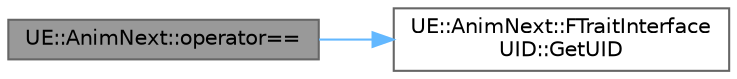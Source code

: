 digraph "UE::AnimNext::operator=="
{
 // INTERACTIVE_SVG=YES
 // LATEX_PDF_SIZE
  bgcolor="transparent";
  edge [fontname=Helvetica,fontsize=10,labelfontname=Helvetica,labelfontsize=10];
  node [fontname=Helvetica,fontsize=10,shape=box,height=0.2,width=0.4];
  rankdir="LR";
  Node1 [id="Node000001",label="UE::AnimNext::operator==",height=0.2,width=0.4,color="gray40", fillcolor="grey60", style="filled", fontcolor="black",tooltip=" "];
  Node1 -> Node2 [id="edge1_Node000001_Node000002",color="steelblue1",style="solid",tooltip=" "];
  Node2 [id="Node000002",label="UE::AnimNext::FTraitInterface\lUID::GetUID",height=0.2,width=0.4,color="grey40", fillcolor="white", style="filled",URL="$d9/df6/structUE_1_1AnimNext_1_1FTraitInterfaceUID.html#a095826c99605dda10c72181928bd40d6",tooltip=" "];
}
